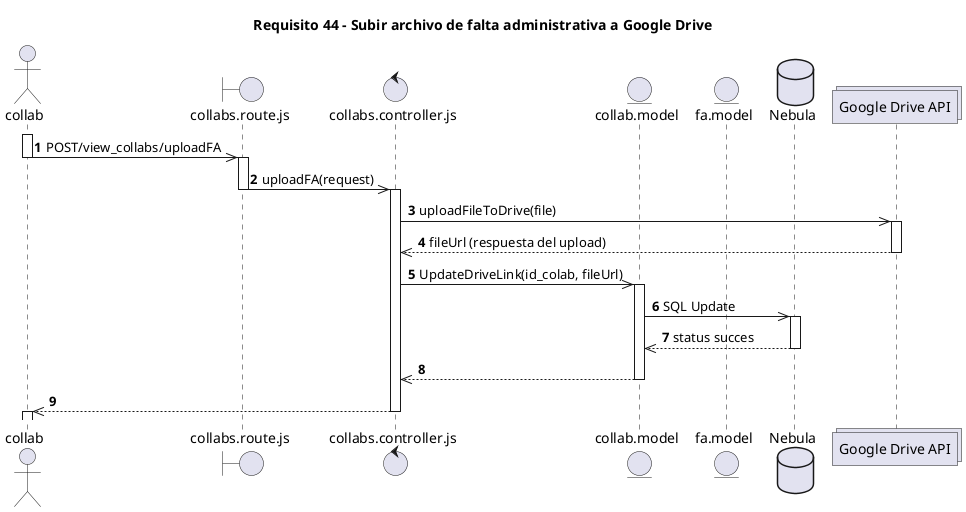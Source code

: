 @startuml Req_44 
title Requisito 44 - Subir archivo de falta administrativa a Google Drive
autonumber

actor collab
boundary collabs.route.js as collabRoute
control collabs.controller.js as collabsController
entity collab.model as collabModel
entity fa.model as faModel
database Nebula as nebula
collections "Google Drive API" as Google

activate collab 
collab ->> collabRoute : POST/view_collabs/uploadFA
deactivate collab

activate collabRoute 
collabRoute ->> collabsController : uploadFA(request)
deactivate collabRoute

activate collabsController
collabsController ->> Google : uploadFileToDrive(file)

activate Google
Google -->> collabsController : fileUrl (respuesta del upload)

deactivate Google

collabsController ->> collabModel : UpdateDriveLink(id_colab, fileUrl)

activate collabModel 
collabModel ->> nebula : SQL Update 

activate nebula 
nebula -->> collabModel :status succes
deactivate nebula

collabModel -->> collabsController
deactivate collabModel

collabsController -->> collab 
deactivate collabsController 
activate collab
@enduml   